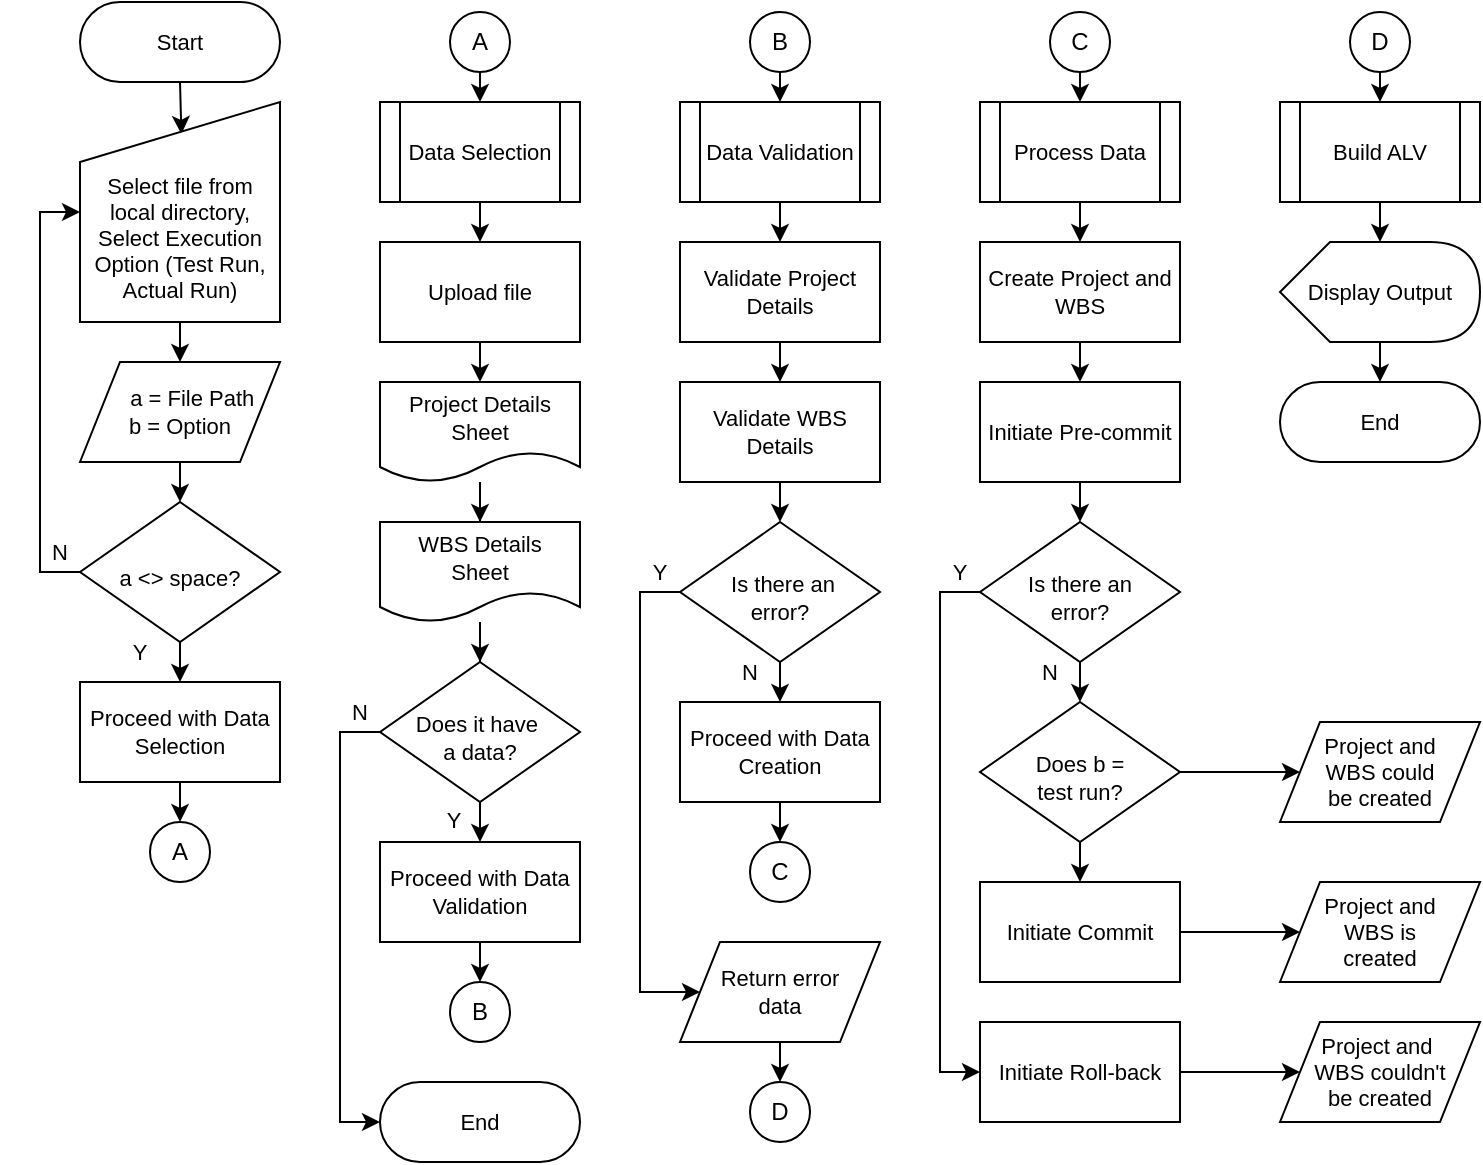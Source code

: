 <mxfile version="21.6.1" type="github">
  <diagram name="Page-1" id="UjbjE2tEJPNOVUMmgGH9">
    <mxGraphModel dx="794" dy="480" grid="1" gridSize="10" guides="1" tooltips="1" connect="1" arrows="1" fold="1" page="1" pageScale="1" pageWidth="850" pageHeight="1100" math="0" shadow="0">
      <root>
        <mxCell id="0" />
        <mxCell id="1" parent="0" />
        <mxCell id="xd6MAsxaFKDQ0-wXbGbq-64" style="edgeStyle=orthogonalEdgeStyle;rounded=0;orthogonalLoop=1;jettySize=auto;html=1;exitX=0.5;exitY=0.5;exitDx=0;exitDy=20;exitPerimeter=0;entryX=0.507;entryY=0.145;entryDx=0;entryDy=0;entryPerimeter=0;" parent="1" source="xd6MAsxaFKDQ0-wXbGbq-4" target="xd6MAsxaFKDQ0-wXbGbq-24" edge="1">
          <mxGeometry relative="1" as="geometry" />
        </mxCell>
        <mxCell id="xd6MAsxaFKDQ0-wXbGbq-4" value="Start" style="html=1;dashed=0;whiteSpace=wrap;shape=mxgraph.dfd.start;fontSize=11;" parent="1" vertex="1">
          <mxGeometry x="80" y="40" width="100" height="40" as="geometry" />
        </mxCell>
        <mxCell id="xd6MAsxaFKDQ0-wXbGbq-71" style="edgeStyle=orthogonalEdgeStyle;rounded=0;orthogonalLoop=1;jettySize=auto;html=1;exitX=0.5;exitY=1;exitDx=0;exitDy=0;entryX=0.5;entryY=0;entryDx=0;entryDy=0;" parent="1" source="xd6MAsxaFKDQ0-wXbGbq-7" target="xd6MAsxaFKDQ0-wXbGbq-34" edge="1">
          <mxGeometry relative="1" as="geometry" />
        </mxCell>
        <mxCell id="xd6MAsxaFKDQ0-wXbGbq-7" value="Upload file" style="whiteSpace=wrap;html=1;strokeWidth=1;fontSize=11;" parent="1" vertex="1">
          <mxGeometry x="230" y="160" width="100" height="50" as="geometry" />
        </mxCell>
        <mxCell id="_Ws4maa0D6ArQdOtWpvG-23" style="edgeStyle=orthogonalEdgeStyle;rounded=0;orthogonalLoop=1;jettySize=auto;html=1;exitX=0.5;exitY=1;exitDx=0;exitDy=0;entryX=0.5;entryY=0;entryDx=0;entryDy=0;" edge="1" parent="1" source="xd6MAsxaFKDQ0-wXbGbq-8" target="xd6MAsxaFKDQ0-wXbGbq-53">
          <mxGeometry relative="1" as="geometry" />
        </mxCell>
        <mxCell id="_Ws4maa0D6ArQdOtWpvG-25" style="edgeStyle=orthogonalEdgeStyle;rounded=0;orthogonalLoop=1;jettySize=auto;html=1;exitX=0;exitY=0.5;exitDx=0;exitDy=0;entryX=0;entryY=0.5;entryDx=0;entryDy=0;" edge="1" parent="1" source="xd6MAsxaFKDQ0-wXbGbq-8" target="_Ws4maa0D6ArQdOtWpvG-24">
          <mxGeometry relative="1" as="geometry" />
        </mxCell>
        <mxCell id="xd6MAsxaFKDQ0-wXbGbq-8" value="&amp;nbsp;Is there an&amp;nbsp;&lt;br&gt;error?" style="rhombus;whiteSpace=wrap;html=1;strokeWidth=1;fontSize=11;spacingTop=5;" parent="1" vertex="1">
          <mxGeometry x="530" y="300" width="100" height="70" as="geometry" />
        </mxCell>
        <mxCell id="xd6MAsxaFKDQ0-wXbGbq-85" style="edgeStyle=orthogonalEdgeStyle;rounded=0;orthogonalLoop=1;jettySize=auto;html=1;exitX=0.5;exitY=1;exitDx=0;exitDy=0;entryX=0.5;entryY=0;entryDx=0;entryDy=0;" parent="1" source="xd6MAsxaFKDQ0-wXbGbq-13" target="xd6MAsxaFKDQ0-wXbGbq-16" edge="1">
          <mxGeometry relative="1" as="geometry" />
        </mxCell>
        <mxCell id="xd6MAsxaFKDQ0-wXbGbq-13" value="Validate Project Details" style="whiteSpace=wrap;html=1;strokeWidth=1;fontSize=11;" parent="1" vertex="1">
          <mxGeometry x="380" y="160" width="100" height="50" as="geometry" />
        </mxCell>
        <mxCell id="xd6MAsxaFKDQ0-wXbGbq-87" style="edgeStyle=orthogonalEdgeStyle;rounded=0;orthogonalLoop=1;jettySize=auto;html=1;exitX=0.5;exitY=1;exitDx=0;exitDy=0;entryX=0.5;entryY=0;entryDx=0;entryDy=0;" parent="1" source="xd6MAsxaFKDQ0-wXbGbq-15" target="xd6MAsxaFKDQ0-wXbGbq-45" edge="1">
          <mxGeometry relative="1" as="geometry" />
        </mxCell>
        <mxCell id="_Ws4maa0D6ArQdOtWpvG-4" style="edgeStyle=orthogonalEdgeStyle;rounded=0;orthogonalLoop=1;jettySize=auto;html=1;exitX=0;exitY=0.5;exitDx=0;exitDy=0;entryX=0;entryY=0.5;entryDx=0;entryDy=0;" edge="1" parent="1" source="xd6MAsxaFKDQ0-wXbGbq-15" target="_Ws4maa0D6ArQdOtWpvG-3">
          <mxGeometry relative="1" as="geometry">
            <mxPoint x="360" y="540" as="targetPoint" />
            <Array as="points">
              <mxPoint x="360" y="335" />
              <mxPoint x="360" y="535" />
            </Array>
          </mxGeometry>
        </mxCell>
        <mxCell id="xd6MAsxaFKDQ0-wXbGbq-15" value="&amp;nbsp;Is there an &lt;br&gt;error?" style="rhombus;whiteSpace=wrap;html=1;strokeWidth=1;fontSize=11;spacingTop=5;" parent="1" vertex="1">
          <mxGeometry x="380" y="300" width="100" height="70" as="geometry" />
        </mxCell>
        <mxCell id="xd6MAsxaFKDQ0-wXbGbq-86" style="edgeStyle=orthogonalEdgeStyle;rounded=0;orthogonalLoop=1;jettySize=auto;html=1;exitX=0.5;exitY=1;exitDx=0;exitDy=0;entryX=0.5;entryY=0;entryDx=0;entryDy=0;" parent="1" source="xd6MAsxaFKDQ0-wXbGbq-16" target="xd6MAsxaFKDQ0-wXbGbq-15" edge="1">
          <mxGeometry relative="1" as="geometry" />
        </mxCell>
        <mxCell id="xd6MAsxaFKDQ0-wXbGbq-16" value="Validate WBS Details" style="whiteSpace=wrap;html=1;strokeWidth=1;fontSize=11;" parent="1" vertex="1">
          <mxGeometry x="380" y="230" width="100" height="50" as="geometry" />
        </mxCell>
        <mxCell id="xd6MAsxaFKDQ0-wXbGbq-78" style="edgeStyle=orthogonalEdgeStyle;rounded=0;orthogonalLoop=1;jettySize=auto;html=1;exitX=0.5;exitY=1;exitDx=0;exitDy=0;entryX=0.5;entryY=0;entryDx=0;entryDy=0;" parent="1" source="xd6MAsxaFKDQ0-wXbGbq-17" target="xd6MAsxaFKDQ0-wXbGbq-36" edge="1">
          <mxGeometry relative="1" as="geometry" />
        </mxCell>
        <mxCell id="xd6MAsxaFKDQ0-wXbGbq-82" style="edgeStyle=orthogonalEdgeStyle;rounded=0;orthogonalLoop=1;jettySize=auto;html=1;exitX=0;exitY=0.5;exitDx=0;exitDy=0;entryX=0;entryY=0.5;entryDx=0;entryDy=0;entryPerimeter=0;" parent="1" source="xd6MAsxaFKDQ0-wXbGbq-17" target="xd6MAsxaFKDQ0-wXbGbq-81" edge="1">
          <mxGeometry relative="1" as="geometry" />
        </mxCell>
        <mxCell id="xd6MAsxaFKDQ0-wXbGbq-17" value="Does it have&amp;nbsp;&lt;br&gt;a data?" style="rhombus;whiteSpace=wrap;html=1;strokeWidth=1;fontSize=11;spacingTop=5;" parent="1" vertex="1">
          <mxGeometry x="230" y="370" width="100" height="70" as="geometry" />
        </mxCell>
        <mxCell id="_Ws4maa0D6ArQdOtWpvG-21" style="edgeStyle=orthogonalEdgeStyle;rounded=0;orthogonalLoop=1;jettySize=auto;html=1;exitX=0.5;exitY=1;exitDx=0;exitDy=0;entryX=0.5;entryY=0;entryDx=0;entryDy=0;" edge="1" parent="1" source="xd6MAsxaFKDQ0-wXbGbq-18" target="xd6MAsxaFKDQ0-wXbGbq-51">
          <mxGeometry relative="1" as="geometry" />
        </mxCell>
        <mxCell id="xd6MAsxaFKDQ0-wXbGbq-18" value="Create Project and WBS" style="whiteSpace=wrap;html=1;strokeWidth=1;fontSize=11;" parent="1" vertex="1">
          <mxGeometry x="530" y="160" width="100" height="50" as="geometry" />
        </mxCell>
        <mxCell id="xd6MAsxaFKDQ0-wXbGbq-65" style="edgeStyle=orthogonalEdgeStyle;rounded=0;orthogonalLoop=1;jettySize=auto;html=1;exitX=0.5;exitY=1;exitDx=0;exitDy=0;entryX=0.5;entryY=0;entryDx=0;entryDy=0;" parent="1" source="xd6MAsxaFKDQ0-wXbGbq-24" target="xd6MAsxaFKDQ0-wXbGbq-27" edge="1">
          <mxGeometry relative="1" as="geometry" />
        </mxCell>
        <mxCell id="xd6MAsxaFKDQ0-wXbGbq-24" value="&lt;br style=&quot;font-size: 11px;&quot;&gt;&lt;br style=&quot;font-size: 11px;&quot;&gt;Select file from local directory,&lt;br&gt;Select Execution Option (Test Run, Actual Run)" style="shape=manualInput;whiteSpace=wrap;html=1;fontSize=11;" parent="1" vertex="1">
          <mxGeometry x="80" y="90" width="100" height="110" as="geometry" />
        </mxCell>
        <mxCell id="xd6MAsxaFKDQ0-wXbGbq-66" style="edgeStyle=orthogonalEdgeStyle;rounded=0;orthogonalLoop=1;jettySize=auto;html=1;exitX=0.5;exitY=1;exitDx=0;exitDy=0;entryX=0.5;entryY=0;entryDx=0;entryDy=0;" parent="1" source="xd6MAsxaFKDQ0-wXbGbq-27" target="xd6MAsxaFKDQ0-wXbGbq-29" edge="1">
          <mxGeometry relative="1" as="geometry" />
        </mxCell>
        <mxCell id="xd6MAsxaFKDQ0-wXbGbq-27" value="&amp;nbsp; &amp;nbsp; a = File Path&lt;br&gt;b = Option" style="shape=parallelogram;perimeter=parallelogramPerimeter;whiteSpace=wrap;html=1;fixedSize=1;fontSize=11;" parent="1" vertex="1">
          <mxGeometry x="80" y="220" width="100" height="50" as="geometry" />
        </mxCell>
        <mxCell id="xd6MAsxaFKDQ0-wXbGbq-67" style="edgeStyle=orthogonalEdgeStyle;rounded=0;orthogonalLoop=1;jettySize=auto;html=1;exitX=0.5;exitY=1;exitDx=0;exitDy=0;entryX=0.5;entryY=0;entryDx=0;entryDy=0;" parent="1" source="xd6MAsxaFKDQ0-wXbGbq-29" target="xd6MAsxaFKDQ0-wXbGbq-30" edge="1">
          <mxGeometry relative="1" as="geometry" />
        </mxCell>
        <mxCell id="_Ws4maa0D6ArQdOtWpvG-9" style="edgeStyle=orthogonalEdgeStyle;rounded=0;orthogonalLoop=1;jettySize=auto;html=1;exitX=0;exitY=0.5;exitDx=0;exitDy=0;entryX=0;entryY=0.5;entryDx=0;entryDy=0;" edge="1" parent="1" source="xd6MAsxaFKDQ0-wXbGbq-29" target="xd6MAsxaFKDQ0-wXbGbq-24">
          <mxGeometry relative="1" as="geometry" />
        </mxCell>
        <mxCell id="xd6MAsxaFKDQ0-wXbGbq-29" value="a &amp;lt;&amp;gt; space?&lt;br&gt;" style="rhombus;whiteSpace=wrap;html=1;strokeWidth=1;fontSize=11;spacingTop=5;" parent="1" vertex="1">
          <mxGeometry x="80" y="290" width="100" height="70" as="geometry" />
        </mxCell>
        <mxCell id="xd6MAsxaFKDQ0-wXbGbq-68" style="edgeStyle=orthogonalEdgeStyle;rounded=0;orthogonalLoop=1;jettySize=auto;html=1;exitX=0.5;exitY=1;exitDx=0;exitDy=0;entryX=0.5;entryY=0;entryDx=0;entryDy=0;" parent="1" source="xd6MAsxaFKDQ0-wXbGbq-30" target="xd6MAsxaFKDQ0-wXbGbq-31" edge="1">
          <mxGeometry relative="1" as="geometry" />
        </mxCell>
        <mxCell id="xd6MAsxaFKDQ0-wXbGbq-30" value="Proceed with Data Selection" style="whiteSpace=wrap;html=1;strokeWidth=1;fontSize=11;" parent="1" vertex="1">
          <mxGeometry x="80" y="380" width="100" height="50" as="geometry" />
        </mxCell>
        <mxCell id="xd6MAsxaFKDQ0-wXbGbq-31" value="A" style="ellipse;whiteSpace=wrap;html=1;aspect=fixed;" parent="1" vertex="1">
          <mxGeometry x="115" y="450" width="30" height="30" as="geometry" />
        </mxCell>
        <mxCell id="xd6MAsxaFKDQ0-wXbGbq-69" style="edgeStyle=orthogonalEdgeStyle;rounded=0;orthogonalLoop=1;jettySize=auto;html=1;exitX=0.5;exitY=1;exitDx=0;exitDy=0;entryX=0.5;entryY=0;entryDx=0;entryDy=0;" parent="1" source="xd6MAsxaFKDQ0-wXbGbq-32" target="xd6MAsxaFKDQ0-wXbGbq-33" edge="1">
          <mxGeometry relative="1" as="geometry" />
        </mxCell>
        <mxCell id="xd6MAsxaFKDQ0-wXbGbq-32" value="A" style="ellipse;whiteSpace=wrap;html=1;aspect=fixed;" parent="1" vertex="1">
          <mxGeometry x="265" y="45" width="30" height="30" as="geometry" />
        </mxCell>
        <mxCell id="xd6MAsxaFKDQ0-wXbGbq-70" style="edgeStyle=orthogonalEdgeStyle;rounded=0;orthogonalLoop=1;jettySize=auto;html=1;exitX=0.5;exitY=1;exitDx=0;exitDy=0;entryX=0.5;entryY=0;entryDx=0;entryDy=0;" parent="1" source="xd6MAsxaFKDQ0-wXbGbq-33" target="xd6MAsxaFKDQ0-wXbGbq-7" edge="1">
          <mxGeometry relative="1" as="geometry" />
        </mxCell>
        <mxCell id="xd6MAsxaFKDQ0-wXbGbq-33" value="Data Selection" style="shape=process;whiteSpace=wrap;html=1;backgroundOutline=1;fontSize=11;" parent="1" vertex="1">
          <mxGeometry x="230" y="90" width="100" height="50" as="geometry" />
        </mxCell>
        <mxCell id="xd6MAsxaFKDQ0-wXbGbq-72" value="" style="edgeStyle=orthogonalEdgeStyle;rounded=0;orthogonalLoop=1;jettySize=auto;html=1;" parent="1" source="xd6MAsxaFKDQ0-wXbGbq-34" target="xd6MAsxaFKDQ0-wXbGbq-35" edge="1">
          <mxGeometry relative="1" as="geometry" />
        </mxCell>
        <mxCell id="xd6MAsxaFKDQ0-wXbGbq-34" value="Project Details Sheet" style="shape=document;whiteSpace=wrap;html=1;boundedLbl=1;fontSize=11;" parent="1" vertex="1">
          <mxGeometry x="230" y="230" width="100" height="50" as="geometry" />
        </mxCell>
        <mxCell id="xd6MAsxaFKDQ0-wXbGbq-77" value="" style="edgeStyle=orthogonalEdgeStyle;rounded=0;orthogonalLoop=1;jettySize=auto;html=1;" parent="1" source="xd6MAsxaFKDQ0-wXbGbq-35" target="xd6MAsxaFKDQ0-wXbGbq-17" edge="1">
          <mxGeometry relative="1" as="geometry" />
        </mxCell>
        <mxCell id="xd6MAsxaFKDQ0-wXbGbq-35" value="WBS Details &lt;br&gt;Sheet" style="shape=document;whiteSpace=wrap;html=1;boundedLbl=1;fontSize=11;" parent="1" vertex="1">
          <mxGeometry x="230" y="300" width="100" height="50" as="geometry" />
        </mxCell>
        <mxCell id="xd6MAsxaFKDQ0-wXbGbq-79" style="edgeStyle=orthogonalEdgeStyle;rounded=0;orthogonalLoop=1;jettySize=auto;html=1;exitX=0.5;exitY=1;exitDx=0;exitDy=0;entryX=0.5;entryY=0;entryDx=0;entryDy=0;" parent="1" source="xd6MAsxaFKDQ0-wXbGbq-36" target="xd6MAsxaFKDQ0-wXbGbq-38" edge="1">
          <mxGeometry relative="1" as="geometry" />
        </mxCell>
        <mxCell id="xd6MAsxaFKDQ0-wXbGbq-36" value="Proceed with Data Validation" style="whiteSpace=wrap;html=1;strokeWidth=1;fontSize=11;" parent="1" vertex="1">
          <mxGeometry x="230" y="460" width="100" height="50" as="geometry" />
        </mxCell>
        <mxCell id="xd6MAsxaFKDQ0-wXbGbq-38" value="B" style="ellipse;whiteSpace=wrap;html=1;aspect=fixed;" parent="1" vertex="1">
          <mxGeometry x="265" y="530" width="30" height="30" as="geometry" />
        </mxCell>
        <mxCell id="xd6MAsxaFKDQ0-wXbGbq-83" style="edgeStyle=orthogonalEdgeStyle;rounded=0;orthogonalLoop=1;jettySize=auto;html=1;exitX=0.5;exitY=1;exitDx=0;exitDy=0;entryX=0.5;entryY=0;entryDx=0;entryDy=0;" parent="1" source="xd6MAsxaFKDQ0-wXbGbq-39" target="xd6MAsxaFKDQ0-wXbGbq-40" edge="1">
          <mxGeometry relative="1" as="geometry" />
        </mxCell>
        <mxCell id="xd6MAsxaFKDQ0-wXbGbq-39" value="B" style="ellipse;whiteSpace=wrap;html=1;aspect=fixed;" parent="1" vertex="1">
          <mxGeometry x="415" y="45" width="30" height="30" as="geometry" />
        </mxCell>
        <mxCell id="xd6MAsxaFKDQ0-wXbGbq-84" style="edgeStyle=orthogonalEdgeStyle;rounded=0;orthogonalLoop=1;jettySize=auto;html=1;exitX=0.5;exitY=1;exitDx=0;exitDy=0;entryX=0.5;entryY=0;entryDx=0;entryDy=0;" parent="1" source="xd6MAsxaFKDQ0-wXbGbq-40" target="xd6MAsxaFKDQ0-wXbGbq-13" edge="1">
          <mxGeometry relative="1" as="geometry" />
        </mxCell>
        <mxCell id="xd6MAsxaFKDQ0-wXbGbq-40" value="Data Validation" style="shape=process;whiteSpace=wrap;html=1;backgroundOutline=1;fontSize=11;" parent="1" vertex="1">
          <mxGeometry x="380" y="90" width="100" height="50" as="geometry" />
        </mxCell>
        <mxCell id="_Ws4maa0D6ArQdOtWpvG-1" style="edgeStyle=orthogonalEdgeStyle;rounded=0;orthogonalLoop=1;jettySize=auto;html=1;exitX=0.5;exitY=1;exitDx=0;exitDy=0;entryX=0.5;entryY=0;entryDx=0;entryDy=0;" edge="1" parent="1" source="xd6MAsxaFKDQ0-wXbGbq-45" target="xd6MAsxaFKDQ0-wXbGbq-46">
          <mxGeometry relative="1" as="geometry" />
        </mxCell>
        <mxCell id="xd6MAsxaFKDQ0-wXbGbq-45" value="Proceed with Data Creation" style="whiteSpace=wrap;html=1;strokeWidth=1;fontSize=11;" parent="1" vertex="1">
          <mxGeometry x="380" y="390" width="100" height="50" as="geometry" />
        </mxCell>
        <mxCell id="xd6MAsxaFKDQ0-wXbGbq-46" value="C" style="ellipse;whiteSpace=wrap;html=1;aspect=fixed;" parent="1" vertex="1">
          <mxGeometry x="415" y="460" width="30" height="30" as="geometry" />
        </mxCell>
        <mxCell id="_Ws4maa0D6ArQdOtWpvG-19" style="edgeStyle=orthogonalEdgeStyle;rounded=0;orthogonalLoop=1;jettySize=auto;html=1;exitX=0.5;exitY=1;exitDx=0;exitDy=0;entryX=0.5;entryY=0;entryDx=0;entryDy=0;" edge="1" parent="1" source="xd6MAsxaFKDQ0-wXbGbq-47" target="xd6MAsxaFKDQ0-wXbGbq-48">
          <mxGeometry relative="1" as="geometry" />
        </mxCell>
        <mxCell id="xd6MAsxaFKDQ0-wXbGbq-47" value="C" style="ellipse;whiteSpace=wrap;html=1;aspect=fixed;" parent="1" vertex="1">
          <mxGeometry x="565" y="45" width="30" height="30" as="geometry" />
        </mxCell>
        <mxCell id="_Ws4maa0D6ArQdOtWpvG-20" style="edgeStyle=orthogonalEdgeStyle;rounded=0;orthogonalLoop=1;jettySize=auto;html=1;exitX=0.5;exitY=1;exitDx=0;exitDy=0;entryX=0.5;entryY=0;entryDx=0;entryDy=0;" edge="1" parent="1" source="xd6MAsxaFKDQ0-wXbGbq-48" target="xd6MAsxaFKDQ0-wXbGbq-18">
          <mxGeometry relative="1" as="geometry" />
        </mxCell>
        <mxCell id="xd6MAsxaFKDQ0-wXbGbq-48" value="Process Data" style="shape=process;whiteSpace=wrap;html=1;backgroundOutline=1;fontSize=11;" parent="1" vertex="1">
          <mxGeometry x="530" y="90" width="100" height="50" as="geometry" />
        </mxCell>
        <mxCell id="_Ws4maa0D6ArQdOtWpvG-22" style="edgeStyle=orthogonalEdgeStyle;rounded=0;orthogonalLoop=1;jettySize=auto;html=1;exitX=0.5;exitY=1;exitDx=0;exitDy=0;entryX=0.5;entryY=0;entryDx=0;entryDy=0;" edge="1" parent="1" source="xd6MAsxaFKDQ0-wXbGbq-51" target="xd6MAsxaFKDQ0-wXbGbq-8">
          <mxGeometry relative="1" as="geometry" />
        </mxCell>
        <mxCell id="xd6MAsxaFKDQ0-wXbGbq-51" value="Initiate Pre-commit" style="whiteSpace=wrap;html=1;strokeWidth=1;fontSize=11;" parent="1" vertex="1">
          <mxGeometry x="530" y="230" width="100" height="50" as="geometry" />
        </mxCell>
        <mxCell id="_Ws4maa0D6ArQdOtWpvG-26" style="edgeStyle=orthogonalEdgeStyle;rounded=0;orthogonalLoop=1;jettySize=auto;html=1;exitX=0.5;exitY=1;exitDx=0;exitDy=0;entryX=0.5;entryY=0;entryDx=0;entryDy=0;" edge="1" parent="1" source="xd6MAsxaFKDQ0-wXbGbq-53" target="xd6MAsxaFKDQ0-wXbGbq-54">
          <mxGeometry relative="1" as="geometry" />
        </mxCell>
        <mxCell id="_Ws4maa0D6ArQdOtWpvG-32" style="edgeStyle=orthogonalEdgeStyle;rounded=0;orthogonalLoop=1;jettySize=auto;html=1;exitX=1;exitY=0.5;exitDx=0;exitDy=0;entryX=0;entryY=0.5;entryDx=0;entryDy=0;" edge="1" parent="1" source="xd6MAsxaFKDQ0-wXbGbq-53" target="_Ws4maa0D6ArQdOtWpvG-31">
          <mxGeometry relative="1" as="geometry" />
        </mxCell>
        <mxCell id="xd6MAsxaFKDQ0-wXbGbq-53" value="Does b =&lt;br&gt;test run?" style="rhombus;whiteSpace=wrap;html=1;strokeWidth=1;fontSize=11;spacingTop=5;" parent="1" vertex="1">
          <mxGeometry x="530" y="390" width="100" height="70" as="geometry" />
        </mxCell>
        <mxCell id="_Ws4maa0D6ArQdOtWpvG-30" style="edgeStyle=orthogonalEdgeStyle;rounded=0;orthogonalLoop=1;jettySize=auto;html=1;exitX=1;exitY=0.5;exitDx=0;exitDy=0;entryX=0;entryY=0.5;entryDx=0;entryDy=0;" edge="1" parent="1" source="xd6MAsxaFKDQ0-wXbGbq-54" target="xd6MAsxaFKDQ0-wXbGbq-62">
          <mxGeometry relative="1" as="geometry" />
        </mxCell>
        <mxCell id="xd6MAsxaFKDQ0-wXbGbq-54" value="Initiate Commit" style="whiteSpace=wrap;html=1;strokeWidth=1;fontSize=11;" parent="1" vertex="1">
          <mxGeometry x="530" y="480" width="100" height="50" as="geometry" />
        </mxCell>
        <mxCell id="_Ws4maa0D6ArQdOtWpvG-33" style="edgeStyle=orthogonalEdgeStyle;rounded=0;orthogonalLoop=1;jettySize=auto;html=1;exitX=0.5;exitY=1;exitDx=0;exitDy=0;entryX=0.5;entryY=0;entryDx=0;entryDy=0;" edge="1" parent="1" source="xd6MAsxaFKDQ0-wXbGbq-55" target="xd6MAsxaFKDQ0-wXbGbq-56">
          <mxGeometry relative="1" as="geometry" />
        </mxCell>
        <mxCell id="xd6MAsxaFKDQ0-wXbGbq-55" value="D" style="ellipse;whiteSpace=wrap;html=1;aspect=fixed;" parent="1" vertex="1">
          <mxGeometry x="715" y="45" width="30" height="30" as="geometry" />
        </mxCell>
        <mxCell id="_Ws4maa0D6ArQdOtWpvG-34" style="edgeStyle=orthogonalEdgeStyle;rounded=0;orthogonalLoop=1;jettySize=auto;html=1;exitX=0.5;exitY=1;exitDx=0;exitDy=0;entryX=0;entryY=0;entryDx=50;entryDy=0;entryPerimeter=0;" edge="1" parent="1" source="xd6MAsxaFKDQ0-wXbGbq-56" target="xd6MAsxaFKDQ0-wXbGbq-61">
          <mxGeometry relative="1" as="geometry" />
        </mxCell>
        <mxCell id="xd6MAsxaFKDQ0-wXbGbq-56" value="Build ALV" style="shape=process;whiteSpace=wrap;html=1;backgroundOutline=1;fontSize=11;" parent="1" vertex="1">
          <mxGeometry x="680" y="90" width="100" height="50" as="geometry" />
        </mxCell>
        <mxCell id="xd6MAsxaFKDQ0-wXbGbq-58" value="End" style="html=1;dashed=0;whiteSpace=wrap;shape=mxgraph.dfd.start;fontSize=11;" parent="1" vertex="1">
          <mxGeometry x="680" y="230" width="100" height="40" as="geometry" />
        </mxCell>
        <mxCell id="_Ws4maa0D6ArQdOtWpvG-35" style="edgeStyle=orthogonalEdgeStyle;rounded=0;orthogonalLoop=1;jettySize=auto;html=1;exitX=0;exitY=0;exitDx=50;exitDy=50;exitPerimeter=0;entryX=0.5;entryY=0.5;entryDx=0;entryDy=-20;entryPerimeter=0;" edge="1" parent="1" source="xd6MAsxaFKDQ0-wXbGbq-61" target="xd6MAsxaFKDQ0-wXbGbq-58">
          <mxGeometry relative="1" as="geometry" />
        </mxCell>
        <mxCell id="xd6MAsxaFKDQ0-wXbGbq-61" value="Display Output" style="shape=display;whiteSpace=wrap;html=1;fontSize=11;" parent="1" vertex="1">
          <mxGeometry x="680" y="160" width="100" height="50" as="geometry" />
        </mxCell>
        <mxCell id="xd6MAsxaFKDQ0-wXbGbq-62" value="Project and&lt;br&gt;WBS is&lt;br&gt;created" style="shape=parallelogram;perimeter=parallelogramPerimeter;whiteSpace=wrap;html=1;fixedSize=1;fontSize=11;" parent="1" vertex="1">
          <mxGeometry x="680" y="480" width="100" height="50" as="geometry" />
        </mxCell>
        <mxCell id="xd6MAsxaFKDQ0-wXbGbq-81" value="End" style="html=1;dashed=0;whiteSpace=wrap;shape=mxgraph.dfd.start;fontSize=11;" parent="1" vertex="1">
          <mxGeometry x="230" y="580" width="100" height="40" as="geometry" />
        </mxCell>
        <mxCell id="_Ws4maa0D6ArQdOtWpvG-14" style="edgeStyle=orthogonalEdgeStyle;rounded=0;orthogonalLoop=1;jettySize=auto;html=1;exitX=0.5;exitY=1;exitDx=0;exitDy=0;entryX=0.5;entryY=0;entryDx=0;entryDy=0;" edge="1" parent="1" source="_Ws4maa0D6ArQdOtWpvG-3" target="_Ws4maa0D6ArQdOtWpvG-12">
          <mxGeometry relative="1" as="geometry" />
        </mxCell>
        <mxCell id="_Ws4maa0D6ArQdOtWpvG-3" value="Return error&lt;br&gt;data" style="shape=parallelogram;perimeter=parallelogramPerimeter;whiteSpace=wrap;html=1;fixedSize=1;fontSize=11;" vertex="1" parent="1">
          <mxGeometry x="380" y="510" width="100" height="50" as="geometry" />
        </mxCell>
        <mxCell id="_Ws4maa0D6ArQdOtWpvG-5" value="N" style="text;strokeColor=none;align=center;fillColor=none;html=1;verticalAlign=middle;whiteSpace=wrap;rounded=0;fontSize=11;" vertex="1" parent="1">
          <mxGeometry x="190" y="380" width="60" height="30" as="geometry" />
        </mxCell>
        <mxCell id="_Ws4maa0D6ArQdOtWpvG-6" value="Y" style="text;strokeColor=none;align=center;fillColor=none;html=1;verticalAlign=middle;whiteSpace=wrap;rounded=0;fontSize=11;" vertex="1" parent="1">
          <mxGeometry x="237" y="434" width="60" height="30" as="geometry" />
        </mxCell>
        <mxCell id="_Ws4maa0D6ArQdOtWpvG-7" value="Y" style="text;strokeColor=none;align=center;fillColor=none;html=1;verticalAlign=middle;whiteSpace=wrap;rounded=0;fontSize=11;" vertex="1" parent="1">
          <mxGeometry x="80" y="350" width="60" height="30" as="geometry" />
        </mxCell>
        <mxCell id="_Ws4maa0D6ArQdOtWpvG-10" value="N" style="text;strokeColor=none;align=center;fillColor=none;html=1;verticalAlign=middle;whiteSpace=wrap;rounded=0;fontSize=11;" vertex="1" parent="1">
          <mxGeometry x="40" y="300" width="60" height="30" as="geometry" />
        </mxCell>
        <mxCell id="_Ws4maa0D6ArQdOtWpvG-12" value="D" style="ellipse;whiteSpace=wrap;html=1;aspect=fixed;" vertex="1" parent="1">
          <mxGeometry x="415" y="580" width="30" height="30" as="geometry" />
        </mxCell>
        <mxCell id="_Ws4maa0D6ArQdOtWpvG-16" value="N" style="text;strokeColor=none;align=center;fillColor=none;html=1;verticalAlign=middle;whiteSpace=wrap;rounded=0;fontSize=11;" vertex="1" parent="1">
          <mxGeometry x="385" y="360" width="60" height="30" as="geometry" />
        </mxCell>
        <mxCell id="_Ws4maa0D6ArQdOtWpvG-17" value="Y" style="text;strokeColor=none;align=center;fillColor=none;html=1;verticalAlign=middle;whiteSpace=wrap;rounded=0;fontSize=11;" vertex="1" parent="1">
          <mxGeometry x="340" y="310" width="60" height="30" as="geometry" />
        </mxCell>
        <mxCell id="_Ws4maa0D6ArQdOtWpvG-29" style="edgeStyle=orthogonalEdgeStyle;rounded=0;orthogonalLoop=1;jettySize=auto;html=1;exitX=1;exitY=0.5;exitDx=0;exitDy=0;entryX=0;entryY=0.5;entryDx=0;entryDy=0;" edge="1" parent="1" source="_Ws4maa0D6ArQdOtWpvG-24" target="_Ws4maa0D6ArQdOtWpvG-28">
          <mxGeometry relative="1" as="geometry" />
        </mxCell>
        <mxCell id="_Ws4maa0D6ArQdOtWpvG-24" value="Initiate Roll-back" style="whiteSpace=wrap;html=1;strokeWidth=1;fontSize=11;" vertex="1" parent="1">
          <mxGeometry x="530" y="550" width="100" height="50" as="geometry" />
        </mxCell>
        <mxCell id="_Ws4maa0D6ArQdOtWpvG-28" value="Project and&amp;nbsp;&lt;br&gt;WBS couldn&#39;t&lt;br&gt;be created" style="shape=parallelogram;perimeter=parallelogramPerimeter;whiteSpace=wrap;html=1;fixedSize=1;fontSize=11;" vertex="1" parent="1">
          <mxGeometry x="680" y="550" width="100" height="50" as="geometry" />
        </mxCell>
        <mxCell id="_Ws4maa0D6ArQdOtWpvG-31" value="Project and&lt;br&gt;WBS could&lt;br&gt;be created" style="shape=parallelogram;perimeter=parallelogramPerimeter;whiteSpace=wrap;html=1;fixedSize=1;fontSize=11;" vertex="1" parent="1">
          <mxGeometry x="680" y="400" width="100" height="50" as="geometry" />
        </mxCell>
        <mxCell id="_Ws4maa0D6ArQdOtWpvG-36" value="Y" style="text;strokeColor=none;align=center;fillColor=none;html=1;verticalAlign=middle;whiteSpace=wrap;rounded=0;fontSize=11;" vertex="1" parent="1">
          <mxGeometry x="490" y="310" width="60" height="30" as="geometry" />
        </mxCell>
        <mxCell id="_Ws4maa0D6ArQdOtWpvG-37" value="N" style="text;strokeColor=none;align=center;fillColor=none;html=1;verticalAlign=middle;whiteSpace=wrap;rounded=0;fontSize=11;" vertex="1" parent="1">
          <mxGeometry x="535" y="360" width="60" height="30" as="geometry" />
        </mxCell>
      </root>
    </mxGraphModel>
  </diagram>
</mxfile>
